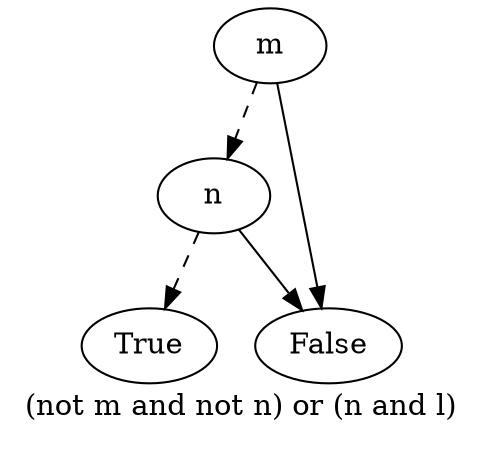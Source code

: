 digraph{
label="(not m and not n) or (n and l)\n\n"
2746076254832[label=m]2746076260112[label="n
"]
2746076254832 -> 2746076260112[style=dashed label="" fontcolor = gray]
2746076255632[label="True
"]
2746076260112 -> 2746076255632[style=dashed label="" fontcolor = gray]
2746076259792[label="False
"]
2746076260112 -> 2746076259792 [label="" fontcolor = gray]
2746076259792[label="False
"]
2746076254832 -> 2746076259792 [label="" fontcolor = gray]
}